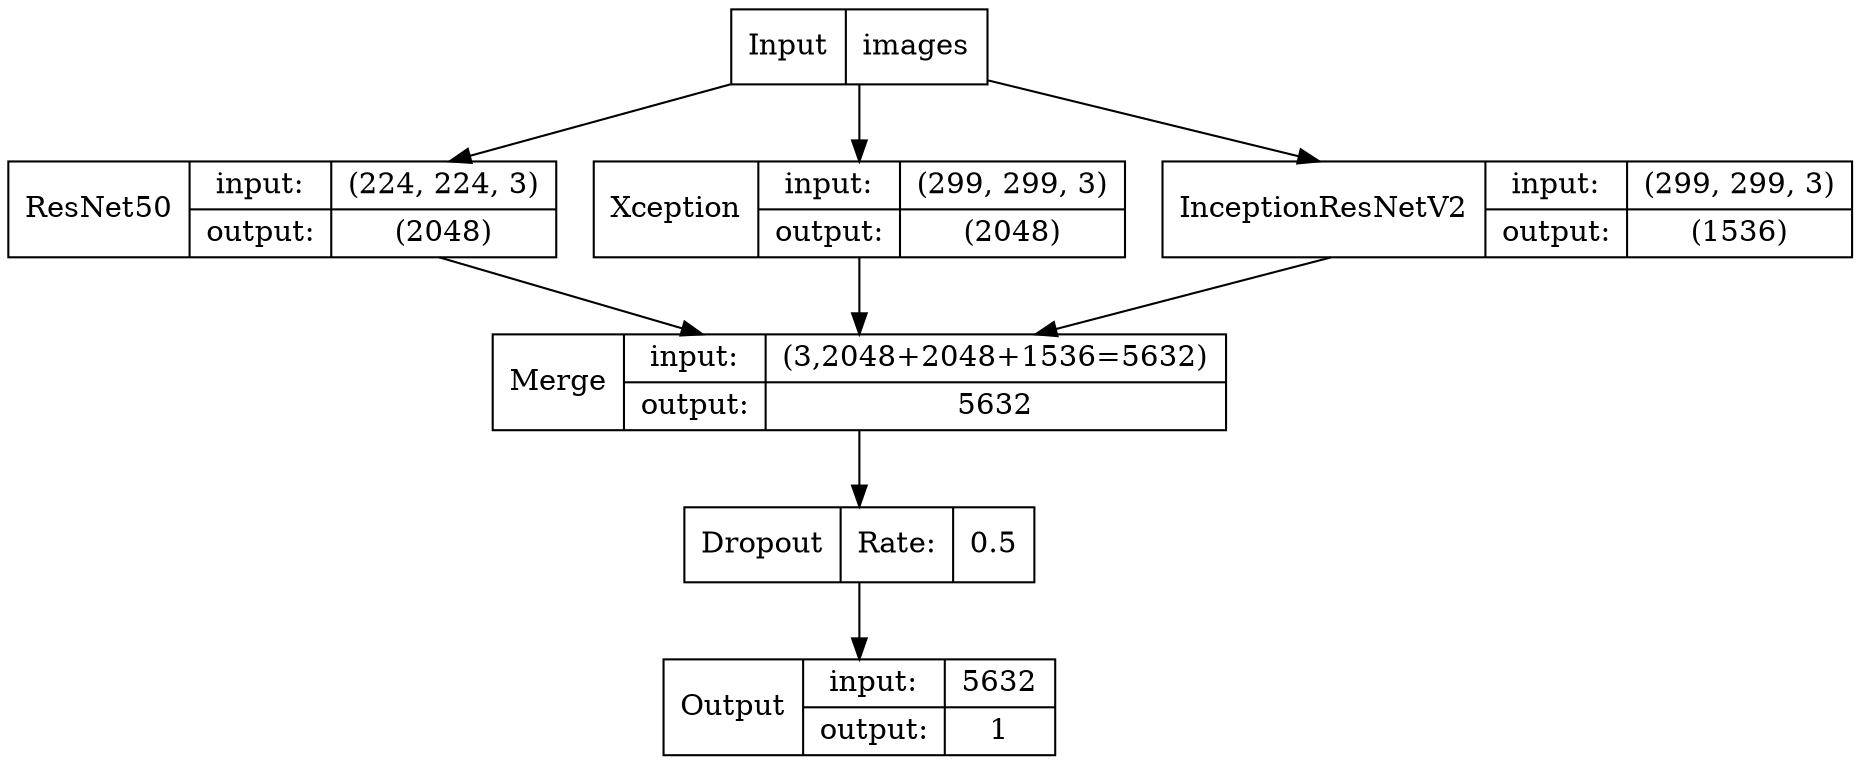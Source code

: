 // The Model Chart
digraph {
	node [shape=record]
	IN [label="Input|images"]
	"PRE-R" [label="ResNet50|{input:|output:}|{(224, 224, 3)|(2048)}"]
	"PRE-X" [label="Xception|{input:|output:}|{(299, 299, 3)|(2048)}"]
	"PRE-I" [label="InceptionResNetV2|{input:|output:}|{(299, 299, 3)|(1536)}"]
	IN -> "PRE-R"
	IN -> "PRE-X"
	IN -> "PRE-I"
	L3 [label="Merge|{input:|output:}|{(3,2048+2048+1536=5632)|5632}"]
	"PRE-R" -> L3
	"PRE-X" -> L3
	"PRE-I" -> L3
	L4 [label="Dropout|Rate:|0.5"]
	L5 [label="Output|{input:|output:}|{5632|1}"]
	L3 -> L4
	L4 -> L5
}
